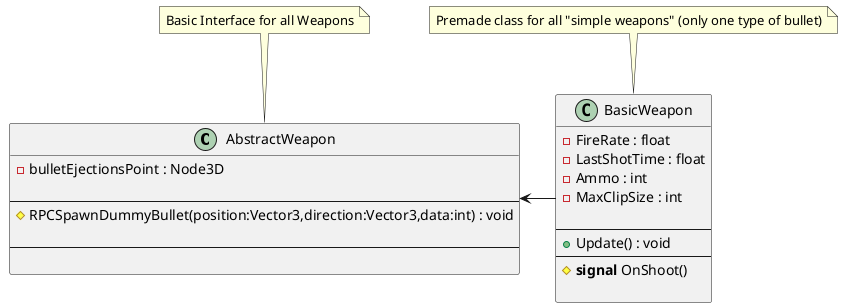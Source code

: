 @startuml Weapon

class AbstractWeapon {
    - bulletEjectionsPoint : Node3D

    --
    # RPCSpawnDummyBullet(position:Vector3,direction:Vector3,data:int) : void
    
    --

}

note top of AbstractWeapon : Basic Interface for all Weapons

class BasicWeapon {
    - FireRate : float
    - LastShotTime : float
    - Ammo : int
    - MaxClipSize : int

    --
    + Update() : void
    --
    # <b>signal</b> OnShoot()

}

note top of BasicWeapon : Premade class for all "simple weapons" (only one type of bullet)

AbstractWeapon <- BasicWeapon 

@enduml